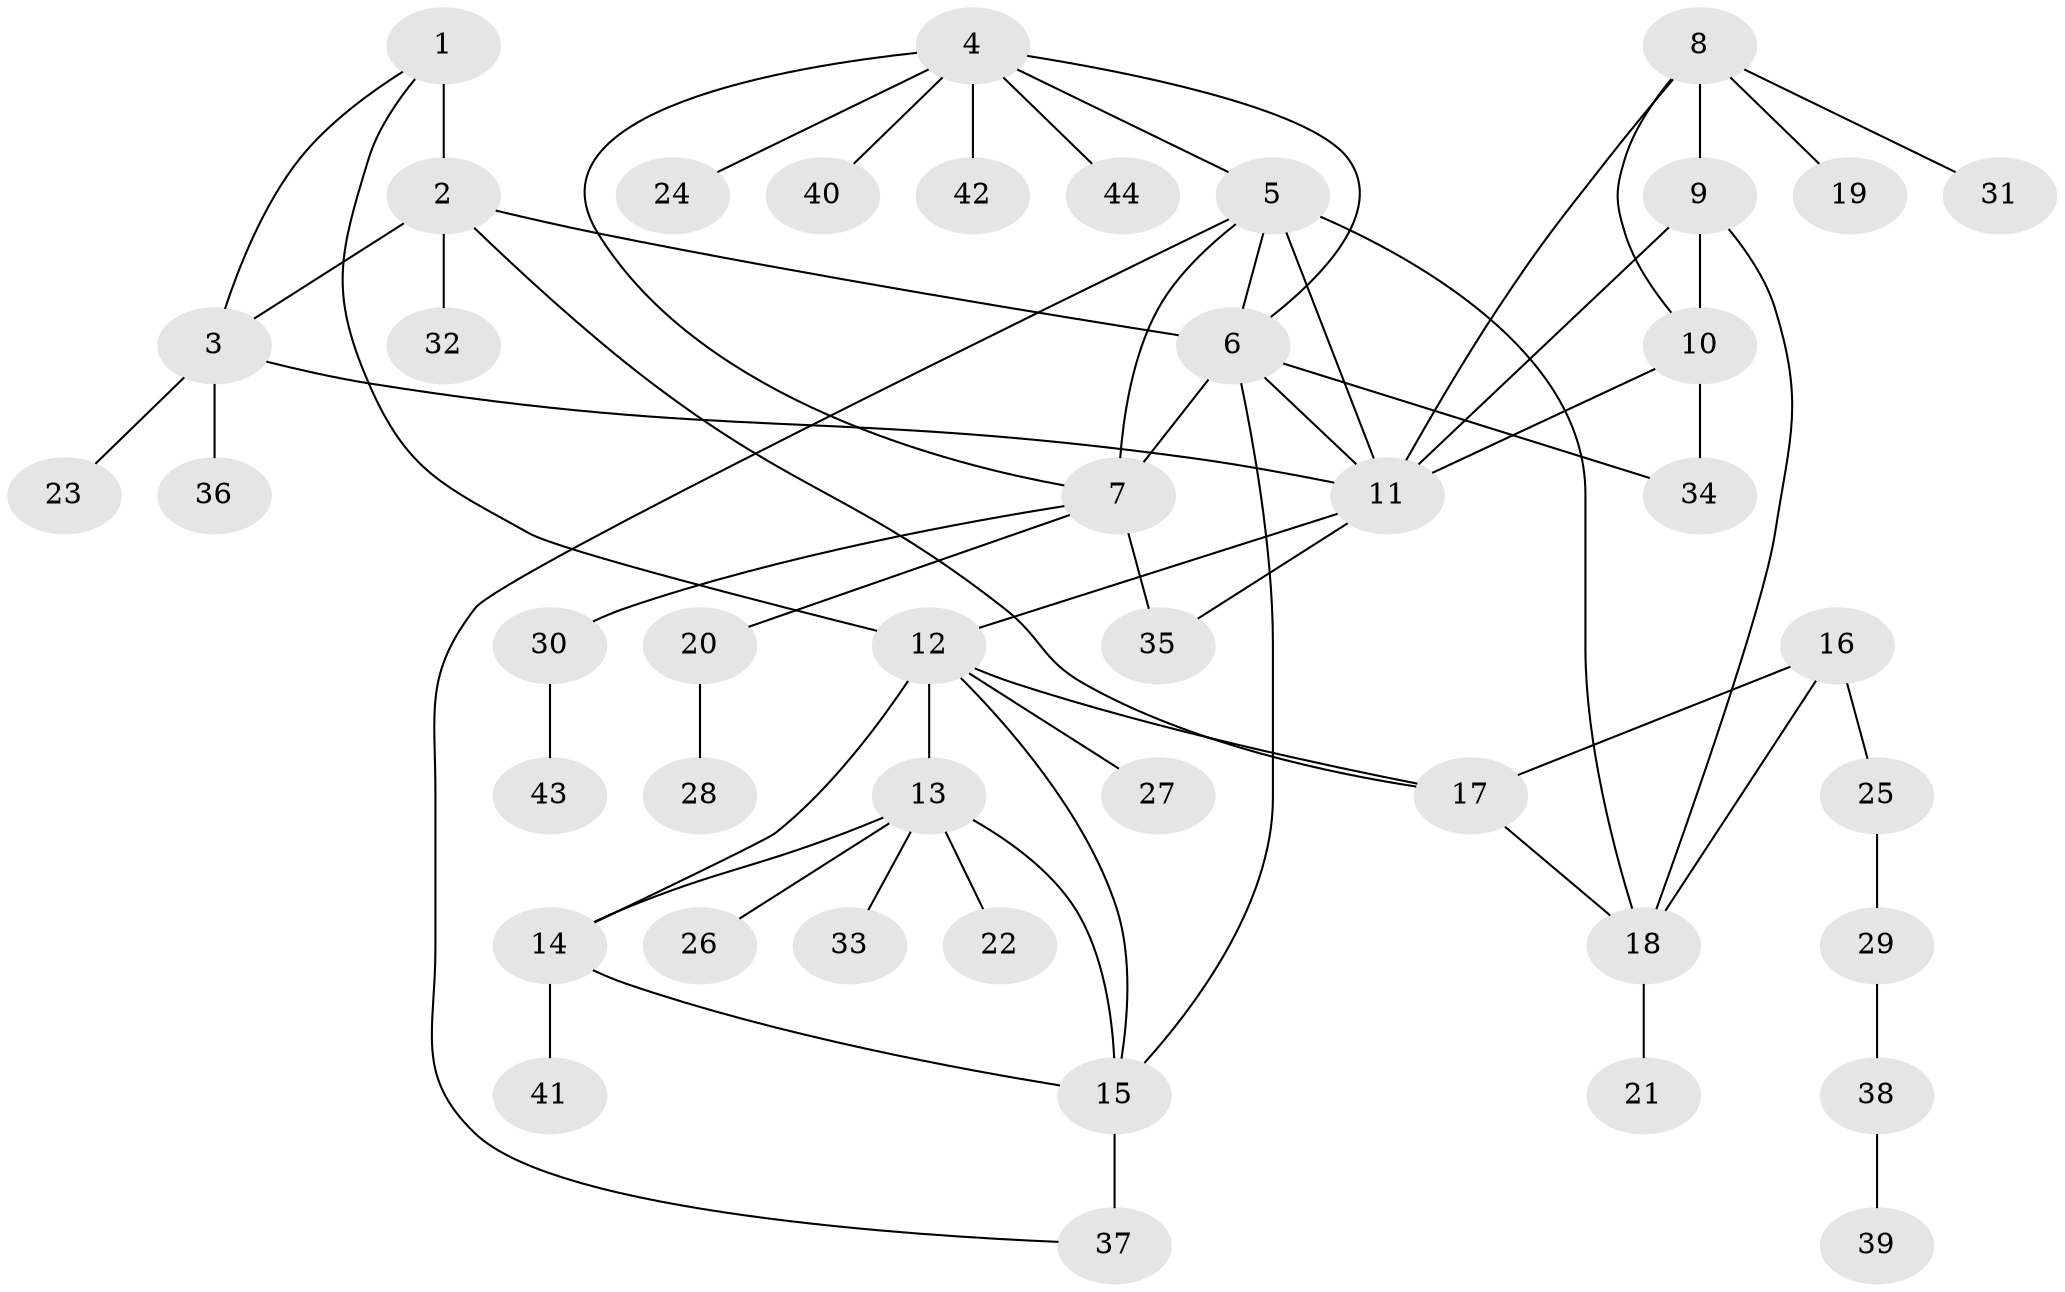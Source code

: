 // original degree distribution, {6: 0.03409090909090909, 4: 0.03409090909090909, 5: 0.045454545454545456, 8: 0.06818181818181818, 7: 0.03409090909090909, 9: 0.011363636363636364, 10: 0.011363636363636364, 2: 0.17045454545454544, 1: 0.5681818181818182, 3: 0.022727272727272728}
// Generated by graph-tools (version 1.1) at 2025/37/03/09/25 02:37:11]
// undirected, 44 vertices, 64 edges
graph export_dot {
graph [start="1"]
  node [color=gray90,style=filled];
  1;
  2;
  3;
  4;
  5;
  6;
  7;
  8;
  9;
  10;
  11;
  12;
  13;
  14;
  15;
  16;
  17;
  18;
  19;
  20;
  21;
  22;
  23;
  24;
  25;
  26;
  27;
  28;
  29;
  30;
  31;
  32;
  33;
  34;
  35;
  36;
  37;
  38;
  39;
  40;
  41;
  42;
  43;
  44;
  1 -- 2 [weight=3.0];
  1 -- 3 [weight=1.0];
  1 -- 12 [weight=1.0];
  2 -- 3 [weight=2.0];
  2 -- 6 [weight=1.0];
  2 -- 17 [weight=1.0];
  2 -- 32 [weight=1.0];
  3 -- 11 [weight=1.0];
  3 -- 23 [weight=1.0];
  3 -- 36 [weight=2.0];
  4 -- 5 [weight=1.0];
  4 -- 6 [weight=1.0];
  4 -- 7 [weight=1.0];
  4 -- 24 [weight=1.0];
  4 -- 40 [weight=1.0];
  4 -- 42 [weight=1.0];
  4 -- 44 [weight=1.0];
  5 -- 6 [weight=1.0];
  5 -- 7 [weight=1.0];
  5 -- 11 [weight=1.0];
  5 -- 18 [weight=1.0];
  5 -- 37 [weight=1.0];
  6 -- 7 [weight=1.0];
  6 -- 11 [weight=1.0];
  6 -- 15 [weight=1.0];
  6 -- 34 [weight=1.0];
  7 -- 20 [weight=1.0];
  7 -- 30 [weight=1.0];
  7 -- 35 [weight=2.0];
  8 -- 9 [weight=2.0];
  8 -- 10 [weight=1.0];
  8 -- 11 [weight=1.0];
  8 -- 19 [weight=1.0];
  8 -- 31 [weight=1.0];
  9 -- 10 [weight=1.0];
  9 -- 11 [weight=1.0];
  9 -- 18 [weight=1.0];
  10 -- 11 [weight=1.0];
  10 -- 34 [weight=5.0];
  11 -- 12 [weight=1.0];
  11 -- 35 [weight=1.0];
  12 -- 13 [weight=1.0];
  12 -- 14 [weight=1.0];
  12 -- 15 [weight=1.0];
  12 -- 17 [weight=1.0];
  12 -- 27 [weight=3.0];
  13 -- 14 [weight=1.0];
  13 -- 15 [weight=1.0];
  13 -- 22 [weight=1.0];
  13 -- 26 [weight=1.0];
  13 -- 33 [weight=1.0];
  14 -- 15 [weight=1.0];
  14 -- 41 [weight=1.0];
  15 -- 37 [weight=3.0];
  16 -- 17 [weight=1.0];
  16 -- 18 [weight=2.0];
  16 -- 25 [weight=3.0];
  17 -- 18 [weight=2.0];
  18 -- 21 [weight=1.0];
  20 -- 28 [weight=2.0];
  25 -- 29 [weight=1.0];
  29 -- 38 [weight=1.0];
  30 -- 43 [weight=1.0];
  38 -- 39 [weight=2.0];
}

